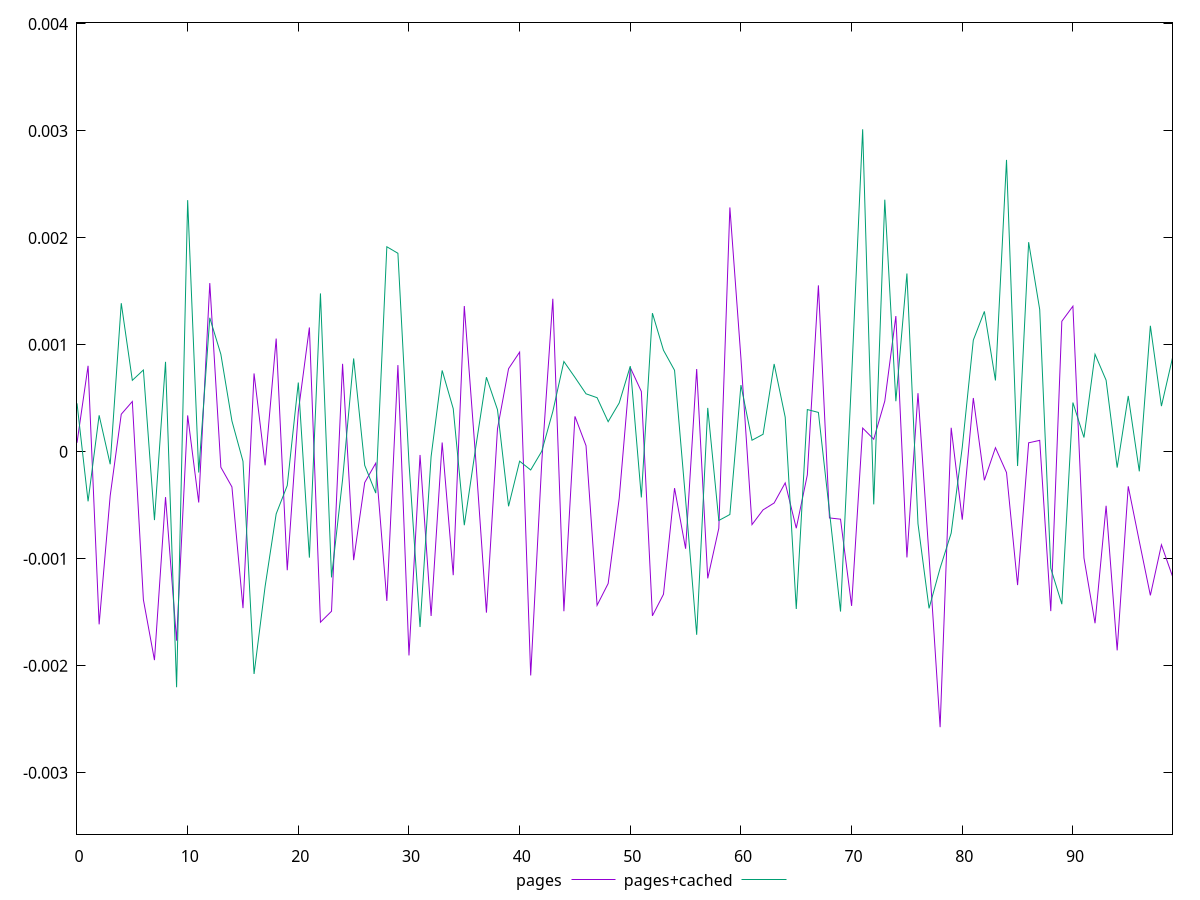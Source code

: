 reset

$pages <<EOF
0 0.00008442060309289696
1 0.0008041113753521331
2 -0.0016129187614844955
3 -0.0004105032291019778
4 0.00035153538566049745
5 0.0004705013082025278
6 -0.0013826788054075645
7 -0.001947302008580163
8 -0.0004232172530175507
9 -0.0017655387018439444
10 0.0003403669347418328
11 -0.00047374209834399466
12 0.0015774162797761858
13 -0.00014428453391149705
14 -0.00032791819052875094
15 -0.0014613387632180243
16 0.000732808441494219
17 -0.00012623844130922376
18 0.0010587161208465278
19 -0.0011070086689268378
20 0.0003749213347647537
21 0.001162360422631103
22 -0.0015927475932639274
23 -0.0014904499446805706
24 0.0008223654845510874
25 -0.0010125467975834613
26 -0.0002874840023419761
27 -0.00010596868254603205
28 -0.001393974652987421
29 0.0008109167517505608
30 -0.0019034775198267754
31 -0.00002960845938083708
32 -0.0015344698595586223
33 0.00008699370888869545
34 -0.0011534266531049698
35 0.0013631212359164827
36 -0.00001961733947726859
37 -0.0015036109564444294
38 0.000216013917688806
39 0.0007770977068459181
40 0.0009321742193250738
41 -0.0020908412553923925
42 -0.00009872594515658722
43 0.001430731366981402
44 -0.001490528262376673
45 0.00033133408765661647
46 0.00005715535522449883
47 -0.0014350210658505536
48 -0.0012313595218082494
49 -0.00043431884149708387
50 0.0007879334429097814
51 0.0005639620252389005
52 -0.0015333808093119087
53 -0.0013318267113722755
54 -0.00033961268733859515
55 -0.0009061285819982895
56 0.0007741890107906902
57 -0.0011830071884541978
58 -0.0007150221438767679
59 0.0022844313734486075
60 0.0008741877614102014
61 -0.0006803980409624771
62 -0.0005426479342402319
63 -0.00047838617940557435
64 -0.0002904373275970804
65 -0.0007142519521294582
66 -0.0002157495554387717
67 0.0015559171884742943
68 -0.0006180638058733651
69 -0.0006297005184431756
70 -0.0014401927509742347
71 0.0002220366592959872
72 0.0001177560136536632
73 0.0004746514781659147
74 0.0012691380956586992
75 -0.00098767746925741
76 0.000548036096285838
77 -0.0009784852102320252
78 -0.0025741208050773018
79 0.0002248465824495562
80 -0.0006344045130598178
81 0.0005029336910438234
82 -0.00026614489782574995
83 0.00003844526215499994
84 -0.00019391699018037108
85 -0.001245689402914244
86 0.0000842580147153155
87 0.00010722336649630488
88 -0.001489145999566719
89 0.0012206640120466705
90 0.0013613718270960912
91 -0.0009922596058336577
92 -0.0016026051118550725
93 -0.000504421324044653
94 -0.0018560931624573317
95 -0.000322288946224987
96 -0.0008370090193368304
97 -0.00134211053469198
98 -0.0008692260601067245
99 -0.0011640930416235852
EOF

$pagesCached <<EOF
0 0.00045367907281630997
1 -0.00046323105951779963
2 0.00034129032427685364
3 -0.00011636355446423604
4 0.0013892677862410658
5 0.0006683742044894623
6 0.0007649990835148016
7 -0.0006381384151347132
8 0.0008410357460573165
9 -0.002201253215939775
10 0.0023530248617300935
11 -0.00019359360771033072
12 0.001252823144999119
13 0.0009120712479306426
14 0.0002886382431163565
15 -0.00008883193248422679
16 -0.002076848102054245
17 -0.0012584569216140995
18 -0.0005801816473957485
19 -0.0003149676374103419
20 0.0006476290008294633
21 -0.0009893903960535395
22 0.0014806820391166091
23 -0.00117401985986018
24 -0.0002597630457500012
25 0.0008729152274066115
26 -0.00012625111363902941
27 -0.0003860635842840561
28 0.0019169582037563818
29 0.001855897033361538
30 -0.00010168805865636426
31 -0.0016382392390880596
32 -0.00004482397470930918
33 0.0007609051277232222
34 0.0004033783320850345
35 -0.0006859506866999113
36 0.00001864557688961502
37 0.0006974415024668265
38 0.0003932833173370294
39 -0.0005092235609638686
40 -0.00008747709091734123
41 -0.00016980082816025962
42 0.000005199276081206683
43 0.0003770655519430477
44 0.0008442825872235895
45 0.0006956654739997869
46 0.0005423995909040852
47 0.000505998178443
48 0.0002816987014575868
49 0.000457041996571088
50 0.0008011088945536635
51 -0.00042621853168498745
52 0.0012963321959997317
53 0.0009496626378209617
54 0.0007620226039901695
55 -0.00044902494711317675
56 -0.0017106050718011649
57 0.00041035377895156045
58 -0.0006419343827048402
59 -0.0005858590613294313
60 0.0006238536970342568
61 0.00010828553645854337
62 0.00016401722918955725
63 0.0008214055868377903
64 0.000323626952651348
65 -0.0014694949676751245
66 0.00039497737347477397
67 0.0003683179527628158
68 -0.000558675893185937
69 -0.0014936020559325012
70 0.0006933605835181828
71 0.003015429375235656
72 -0.0004916551218970125
73 0.002357265279374858
74 0.00047276749951028277
75 0.0016669053396719132
76 -0.0006720758410846065
77 -0.0014633959027606136
78 -0.0010875901702815153
79 -0.0007599231651171696
80 0.00004189365461983122
81 0.0010444016228539266
82 0.0013125912238788585
83 0.0006670841183225654
84 0.00272884698499586
85 -0.00013267921629855488
86 0.001959851726790972
87 0.0013296585408297964
88 -0.0010888295651537365
89 -0.0014244188841995532
90 0.00046058911034692964
91 0.0001337850824623496
92 0.0009120466301091021
93 0.0006692896460175312
94 -0.00014753702061757952
95 0.0005221465136612995
96 -0.00018250189771564906
97 0.0011783147177985226
98 0.0004272337073932807
99 0.000878198480178704
EOF

set key outside below
set xrange [0:99]
set yrange [-0.0035741208050773018:0.004015429375235656]
set trange [-0.0035741208050773018:0.004015429375235656]
set terminal svg size 640, 520 enhanced background rgb 'white'
set output "report_00026_2021-02-22T21:38:55.199Z/meta/pScore-difference/comparison/line/0_vs_1.svg"

plot $pages title "pages" with line, \
     $pagesCached title "pages+cached" with line

reset
